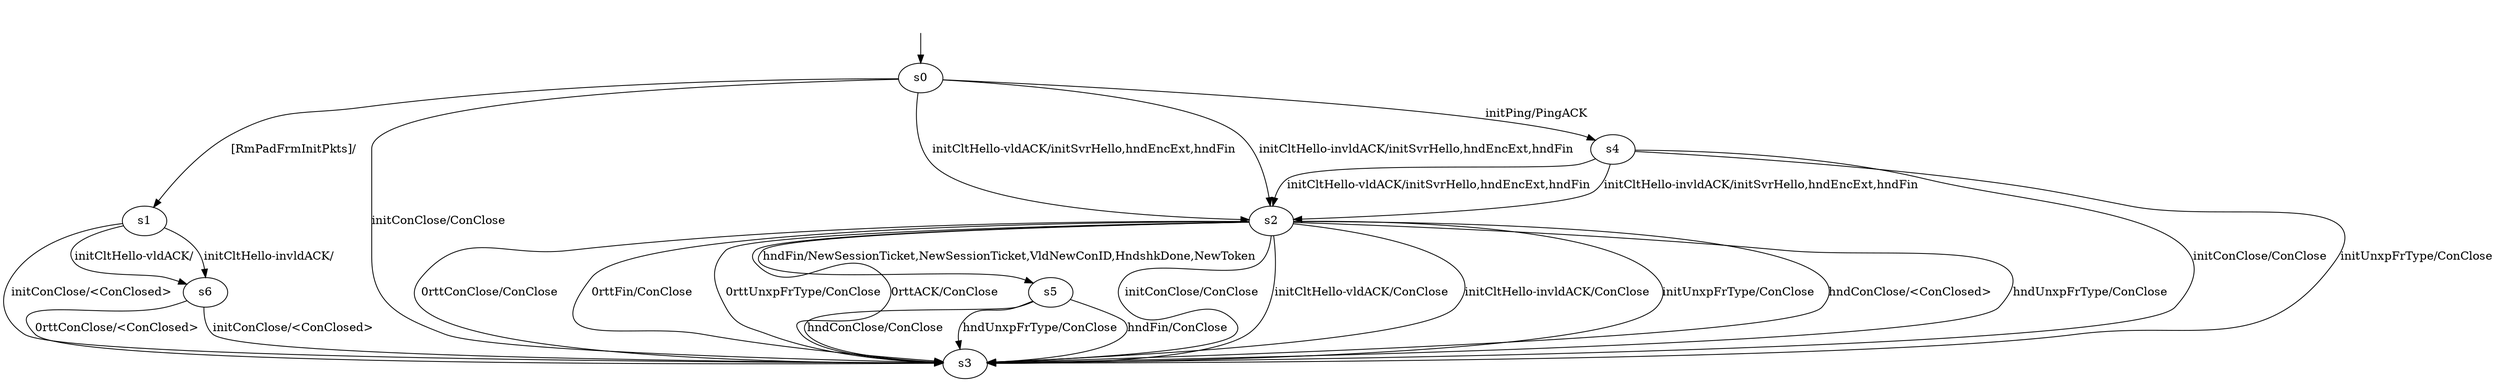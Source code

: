 digraph "../results/xquicModels/xquic-PSK-0/learnedModel" {
s0 [label=s0];
s1 [label=s1];
s2 [label=s2];
s3 [label=s3];
s4 [label=s4];
s5 [label=s5];
s6 [label=s6];
s0 -> s4  [label="initPing/PingACK "];
s0 -> s3  [label="initConClose/ConClose "];
s0 -> s2  [label="initCltHello-vldACK/initSvrHello,hndEncExt,hndFin "];
s0 -> s2  [label="initCltHello-invldACK/initSvrHello,hndEncExt,hndFin "];
s0 -> s1  [label="[RmPadFrmInitPkts]/ "];
s1 -> s3  [label="initConClose/<ConClosed> "];
s1 -> s6  [label="initCltHello-vldACK/ "];
s1 -> s6  [label="initCltHello-invldACK/ "];
s2 -> s3  [label="initConClose/ConClose "];
s2 -> s3  [label="initCltHello-vldACK/ConClose "];
s2 -> s3  [label="initCltHello-invldACK/ConClose "];
s2 -> s3  [label="initUnxpFrType/ConClose "];
s2 -> s5  [label="hndFin/NewSessionTicket,NewSessionTicket,VldNewConID,HndshkDone,NewToken "];
s2 -> s3  [label="hndConClose/<ConClosed> "];
s2 -> s3  [label="hndUnxpFrType/ConClose "];
s2 -> s3  [label="0rttConClose/ConClose "];
s2 -> s3  [label="0rttFin/ConClose "];
s2 -> s3  [label="0rttUnxpFrType/ConClose "];
s2 -> s3  [label="0rttACK/ConClose "];
s4 -> s3  [label="initConClose/ConClose "];
s4 -> s2  [label="initCltHello-vldACK/initSvrHello,hndEncExt,hndFin "];
s4 -> s2  [label="initCltHello-invldACK/initSvrHello,hndEncExt,hndFin "];
s4 -> s3  [label="initUnxpFrType/ConClose "];
s5 -> s3  [label="hndFin/ConClose "];
s5 -> s3  [label="hndConClose/ConClose "];
s5 -> s3  [label="hndUnxpFrType/ConClose "];
s6 -> s3  [label="initConClose/<ConClosed> "];
s6 -> s3  [label="0rttConClose/<ConClosed> "];
__start0 [label="", shape=none];
__start0 -> s0  [label=""];
}
